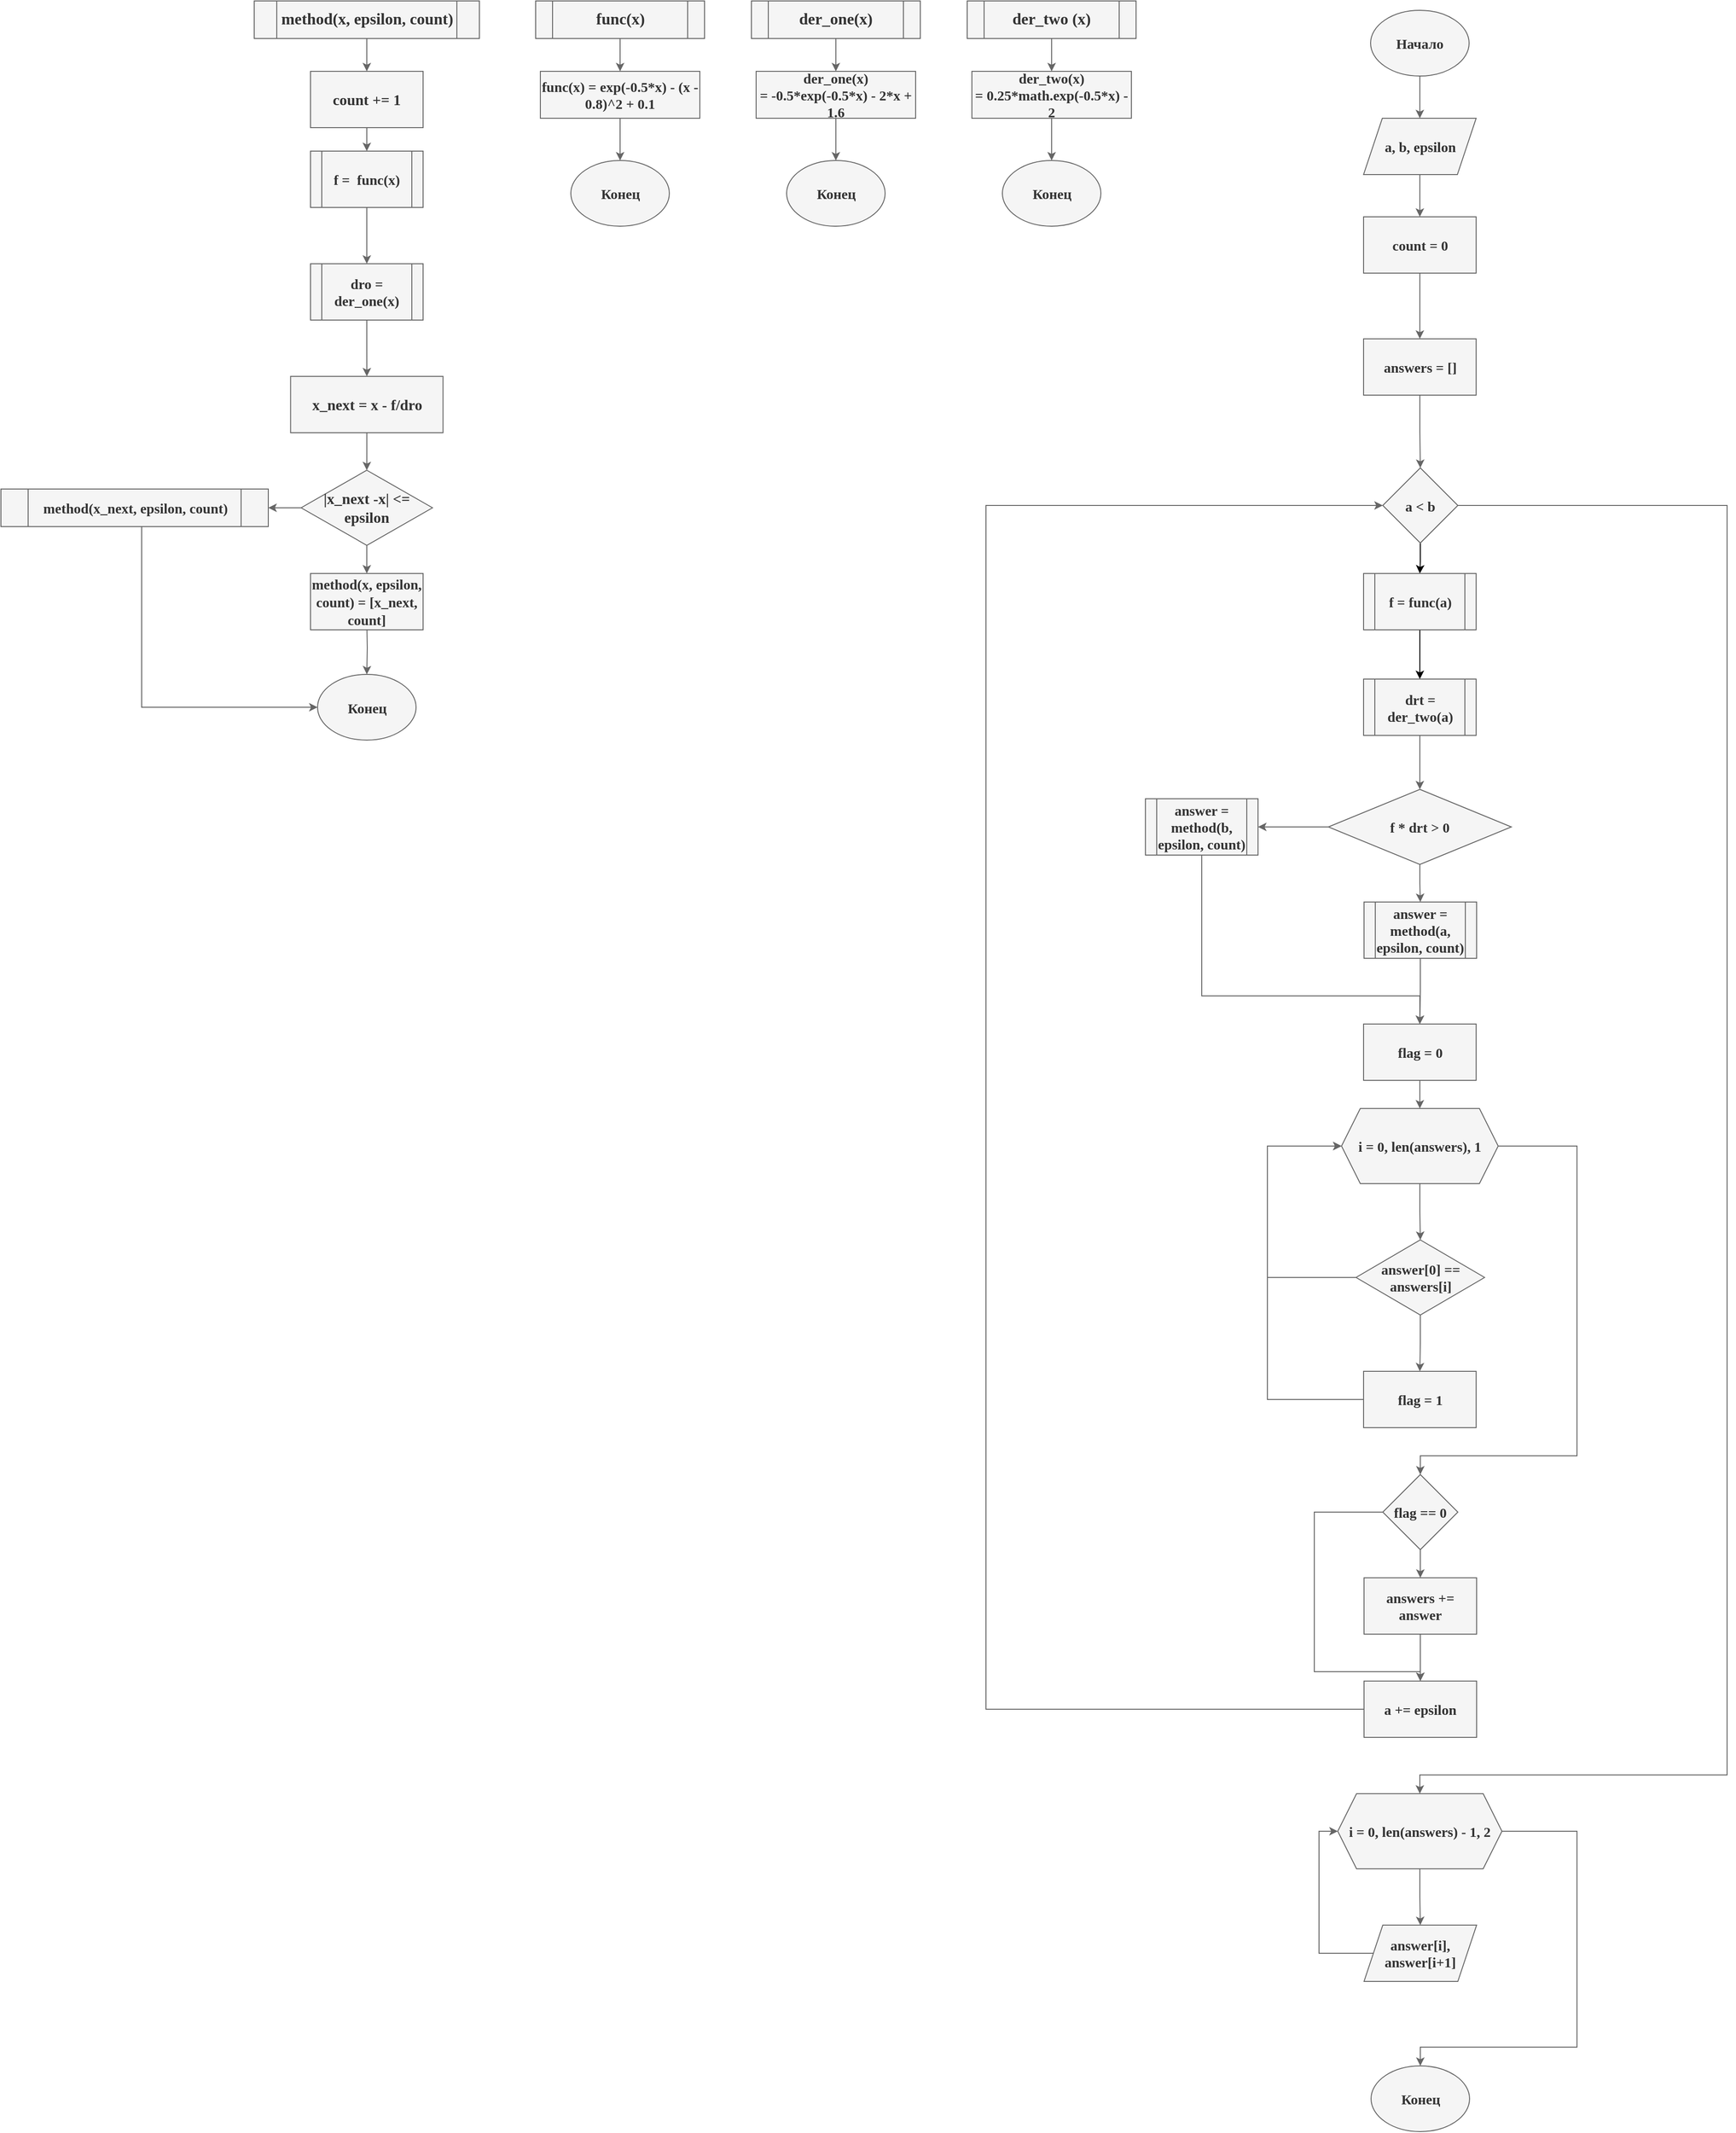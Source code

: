 <mxfile version="14.4.2" type="device"><diagram id="C5RBs43oDa-KdzZeNtuy" name="Page-1"><mxGraphModel dx="2692" dy="552" grid="1" gridSize="10" guides="1" tooltips="1" connect="1" arrows="1" fold="1" page="1" pageScale="1" pageWidth="827" pageHeight="1169" math="0" shadow="0"><root><mxCell id="WIyWlLk6GJQsqaUBKTNV-0"/><mxCell id="WIyWlLk6GJQsqaUBKTNV-1" parent="WIyWlLk6GJQsqaUBKTNV-0"/><mxCell id="PY71T5R1YU1nJ_wd4Rh_-10" value="" style="edgeStyle=orthogonalEdgeStyle;rounded=0;orthogonalLoop=1;jettySize=auto;html=1;entryX=0.5;entryY=0;entryDx=0;entryDy=0;strokeWidth=1;fontFamily=Times New Roman;fillColor=#f5f5f5;strokeColor=#666666;fontStyle=1" parent="WIyWlLk6GJQsqaUBKTNV-1" source="PY71T5R1YU1nJ_wd4Rh_-0" target="PY71T5R1YU1nJ_wd4Rh_-1" edge="1"><mxGeometry relative="1" as="geometry"/></mxCell><mxCell id="PY71T5R1YU1nJ_wd4Rh_-0" value="&lt;span style=&quot;font-size: 17px;&quot;&gt;der_two (x)&lt;/span&gt;" style="shape=process;whiteSpace=wrap;html=1;backgroundOutline=1;strokeWidth=1;fontFamily=Times New Roman;fontSize=17;fillColor=#f5f5f5;strokeColor=#666666;fontColor=#333333;fontStyle=1" parent="WIyWlLk6GJQsqaUBKTNV-1" vertex="1"><mxGeometry x="10" y="10" width="180" height="40" as="geometry"/></mxCell><mxCell id="PY71T5R1YU1nJ_wd4Rh_-11" value="" style="edgeStyle=orthogonalEdgeStyle;rounded=0;orthogonalLoop=1;jettySize=auto;html=1;strokeWidth=1;fontFamily=Times New Roman;fillColor=#f5f5f5;strokeColor=#666666;entryX=0.5;entryY=0;entryDx=0;entryDy=0;fontStyle=1" parent="WIyWlLk6GJQsqaUBKTNV-1" source="PY71T5R1YU1nJ_wd4Rh_-1" target="1kXEthfvPK5-8YO4eVUv-23" edge="1"><mxGeometry relative="1" as="geometry"><mxPoint x="100" y="162.5" as="targetPoint"/></mxGeometry></mxCell><mxCell id="PY71T5R1YU1nJ_wd4Rh_-1" value="&lt;font&gt;&lt;span style=&quot;font-size: 15px&quot;&gt;&lt;span&gt;der_two(x) =&amp;nbsp;&lt;/span&gt;&lt;/span&gt;&lt;span style=&quot;font-size: 15px&quot;&gt;&lt;span&gt;0.25*math.exp(-0.5*x) - 2&lt;/span&gt;&lt;/span&gt;&lt;/font&gt;" style="rounded=0;whiteSpace=wrap;html=1;strokeWidth=1;fontFamily=Times New Roman;fillColor=#f5f5f5;strokeColor=#666666;fontColor=#333333;fontStyle=1" parent="WIyWlLk6GJQsqaUBKTNV-1" vertex="1"><mxGeometry x="15" y="85" width="170" height="50" as="geometry"/></mxCell><mxCell id="PY71T5R1YU1nJ_wd4Rh_-12" value="" style="edgeStyle=orthogonalEdgeStyle;rounded=0;orthogonalLoop=1;jettySize=auto;html=1;strokeWidth=1;entryX=0.5;entryY=0;entryDx=0;entryDy=0;fontFamily=Times New Roman;fillColor=#f5f5f5;strokeColor=#666666;fontStyle=1" parent="WIyWlLk6GJQsqaUBKTNV-1" source="PY71T5R1YU1nJ_wd4Rh_-13" target="PY71T5R1YU1nJ_wd4Rh_-15" edge="1"><mxGeometry relative="1" as="geometry"><mxPoint x="-80" y="70" as="targetPoint"/></mxGeometry></mxCell><mxCell id="PY71T5R1YU1nJ_wd4Rh_-13" value="&lt;font style=&quot;font-size: 17px;&quot;&gt;&lt;span style=&quot;font-size: 17px;&quot;&gt;&lt;span style=&quot;font-size: 17px;&quot;&gt;der_one(x)&lt;/span&gt;&lt;/span&gt;&lt;/font&gt;" style="shape=process;whiteSpace=wrap;html=1;backgroundOutline=1;strokeWidth=1;fontFamily=Times New Roman;fontSize=17;fillColor=#f5f5f5;strokeColor=#666666;fontColor=#333333;fontStyle=1" parent="WIyWlLk6GJQsqaUBKTNV-1" vertex="1"><mxGeometry x="-220" y="10" width="180" height="40" as="geometry"/></mxCell><mxCell id="PY71T5R1YU1nJ_wd4Rh_-14" value="" style="edgeStyle=orthogonalEdgeStyle;rounded=0;orthogonalLoop=1;jettySize=auto;html=1;strokeWidth=1;fontFamily=Times New Roman;fillColor=#f5f5f5;strokeColor=#666666;entryX=0.5;entryY=0;entryDx=0;entryDy=0;fontStyle=1" parent="WIyWlLk6GJQsqaUBKTNV-1" source="PY71T5R1YU1nJ_wd4Rh_-15" target="1kXEthfvPK5-8YO4eVUv-22" edge="1"><mxGeometry relative="1" as="geometry"><mxPoint x="-130" y="160" as="targetPoint"/></mxGeometry></mxCell><mxCell id="PY71T5R1YU1nJ_wd4Rh_-15" value="&lt;font&gt;&lt;span style=&quot;font-size: 15px&quot;&gt;&lt;span&gt;der_one(x) =&amp;nbsp;&lt;/span&gt;&lt;/span&gt;&lt;span style=&quot;font-size: 15px&quot;&gt;&lt;span&gt;-0.5*exp(-0.5*x) - 2*x + 1.6&lt;/span&gt;&lt;/span&gt;&lt;/font&gt;" style="rounded=0;whiteSpace=wrap;html=1;strokeWidth=1;fontFamily=Times New Roman;fillColor=#f5f5f5;strokeColor=#666666;fontColor=#333333;fontStyle=1" parent="WIyWlLk6GJQsqaUBKTNV-1" vertex="1"><mxGeometry x="-215" y="85" width="170" height="50" as="geometry"/></mxCell><mxCell id="PY71T5R1YU1nJ_wd4Rh_-22" value="" style="edgeStyle=orthogonalEdgeStyle;rounded=0;orthogonalLoop=1;jettySize=auto;html=1;entryX=0.5;entryY=0;entryDx=0;entryDy=0;strokeWidth=1;fontFamily=Times New Roman;fillColor=#f5f5f5;strokeColor=#666666;fontStyle=1" parent="WIyWlLk6GJQsqaUBKTNV-1" source="PY71T5R1YU1nJ_wd4Rh_-23" target="PY71T5R1YU1nJ_wd4Rh_-25" edge="1"><mxGeometry relative="1" as="geometry"/></mxCell><mxCell id="PY71T5R1YU1nJ_wd4Rh_-23" value="&lt;font style=&quot;font-size: 17px;&quot;&gt;&lt;span style=&quot;font-size: 17px;&quot;&gt;&lt;span style=&quot;font-size: 17px;&quot;&gt;func(x)&lt;/span&gt;&lt;/span&gt;&lt;/font&gt;" style="shape=process;html=1;backgroundOutline=1;strokeWidth=1;fontFamily=Times New Roman;fontSize=17;fillColor=#f5f5f5;strokeColor=#666666;fontColor=#333333;fontStyle=1" parent="WIyWlLk6GJQsqaUBKTNV-1" vertex="1"><mxGeometry x="-450" y="10" width="180" height="40" as="geometry"/></mxCell><mxCell id="PY71T5R1YU1nJ_wd4Rh_-24" value="" style="edgeStyle=orthogonalEdgeStyle;rounded=0;orthogonalLoop=1;jettySize=auto;html=1;strokeWidth=1;fontFamily=Times New Roman;fillColor=#f5f5f5;strokeColor=#666666;entryX=0.5;entryY=0;entryDx=0;entryDy=0;fontStyle=1" parent="WIyWlLk6GJQsqaUBKTNV-1" source="PY71T5R1YU1nJ_wd4Rh_-25" target="1kXEthfvPK5-8YO4eVUv-21" edge="1"><mxGeometry relative="1" as="geometry"><mxPoint x="-360" y="160" as="targetPoint"/></mxGeometry></mxCell><mxCell id="PY71T5R1YU1nJ_wd4Rh_-25" value="&lt;font&gt;&lt;span style=&quot;font-size: 15px&quot;&gt;&lt;span&gt;func(x) = exp(-0.5*x) - (x - 0.8)^2 + 0.1&lt;/span&gt;&lt;/span&gt;&lt;/font&gt;" style="rounded=0;whiteSpace=wrap;html=1;strokeWidth=1;fontFamily=Times New Roman;fillColor=#f5f5f5;strokeColor=#666666;fontColor=#333333;fontStyle=1" parent="WIyWlLk6GJQsqaUBKTNV-1" vertex="1"><mxGeometry x="-445" y="85" width="170" height="50" as="geometry"/></mxCell><mxCell id="1kXEthfvPK5-8YO4eVUv-5" value="" style="edgeStyle=orthogonalEdgeStyle;rounded=0;orthogonalLoop=1;jettySize=auto;html=1;entryX=0.5;entryY=0;entryDx=0;entryDy=0;strokeWidth=1;fontFamily=Times New Roman;fillColor=#f5f5f5;strokeColor=#666666;fontStyle=1" parent="WIyWlLk6GJQsqaUBKTNV-1" source="1kXEthfvPK5-8YO4eVUv-6" edge="1"><mxGeometry relative="1" as="geometry"><mxPoint x="-630" y="85" as="targetPoint"/></mxGeometry></mxCell><mxCell id="1kXEthfvPK5-8YO4eVUv-6" value="&lt;span&gt;method(x, epsilon, count)&lt;/span&gt;" style="shape=process;html=1;backgroundOutline=1;strokeWidth=1;fontFamily=Times New Roman;fontSize=17;fillColor=#f5f5f5;strokeColor=#666666;fontColor=#333333;fontStyle=1" parent="WIyWlLk6GJQsqaUBKTNV-1" vertex="1"><mxGeometry x="-750" y="10" width="240" height="40" as="geometry"/></mxCell><mxCell id="1kXEthfvPK5-8YO4eVUv-7" value="" style="edgeStyle=orthogonalEdgeStyle;rounded=0;orthogonalLoop=1;jettySize=auto;html=1;strokeWidth=1;fontFamily=Times New Roman;fillColor=#f5f5f5;strokeColor=#666666;fontStyle=1;entryX=0.5;entryY=0;entryDx=0;entryDy=0;" parent="WIyWlLk6GJQsqaUBKTNV-1" target="M6S5htgoqgo5O37n5M8g-28" edge="1"><mxGeometry relative="1" as="geometry"><mxPoint x="-630" y="670" as="sourcePoint"/><mxPoint x="-630" y="750" as="targetPoint"/></mxGeometry></mxCell><mxCell id="INAKOE53T610vXr3AMrP-4" style="edgeStyle=orthogonalEdgeStyle;rounded=0;orthogonalLoop=1;jettySize=auto;html=1;entryX=0.5;entryY=0;entryDx=0;entryDy=0;fillColor=#f5f5f5;strokeColor=#666666;" edge="1" parent="WIyWlLk6GJQsqaUBKTNV-1" source="1kXEthfvPK5-8YO4eVUv-10" target="INAKOE53T610vXr3AMrP-0"><mxGeometry relative="1" as="geometry"/></mxCell><mxCell id="1kXEthfvPK5-8YO4eVUv-10" value="count += 1" style="rounded=0;whiteSpace=wrap;html=1;strokeColor=#666666;strokeWidth=1;fontFamily=Times New Roman;fontSize=16;fillColor=#f5f5f5;fontColor=#333333;fontStyle=1" parent="WIyWlLk6GJQsqaUBKTNV-1" vertex="1"><mxGeometry x="-690" y="85" width="120" height="60" as="geometry"/></mxCell><mxCell id="JoQrvd1YEYKL_5lZPLl7-1" value="" style="edgeStyle=orthogonalEdgeStyle;rounded=0;orthogonalLoop=1;jettySize=auto;html=1;fontFamily=Times New Roman;fillColor=#f5f5f5;strokeColor=#666666;" parent="WIyWlLk6GJQsqaUBKTNV-1" source="1kXEthfvPK5-8YO4eVUv-11" target="1kXEthfvPK5-8YO4eVUv-12" edge="1"><mxGeometry relative="1" as="geometry"/></mxCell><mxCell id="1kXEthfvPK5-8YO4eVUv-11" value="x_next = x - f/dro" style="rounded=0;whiteSpace=wrap;html=1;strokeColor=#666666;strokeWidth=1;fontFamily=Times New Roman;fontSize=16;fillColor=#f5f5f5;fontColor=#333333;fontStyle=1" parent="WIyWlLk6GJQsqaUBKTNV-1" vertex="1"><mxGeometry x="-711.25" y="410" width="162.5" height="60" as="geometry"/></mxCell><mxCell id="1kXEthfvPK5-8YO4eVUv-14" value="" style="edgeStyle=orthogonalEdgeStyle;rounded=0;orthogonalLoop=1;jettySize=auto;html=1;strokeColor=#666666;strokeWidth=1;fontFamily=Times New Roman;fontSize=16;fillColor=#f5f5f5;fontStyle=1" parent="WIyWlLk6GJQsqaUBKTNV-1" source="1kXEthfvPK5-8YO4eVUv-12" target="1kXEthfvPK5-8YO4eVUv-13" edge="1"><mxGeometry relative="1" as="geometry"/></mxCell><mxCell id="1kXEthfvPK5-8YO4eVUv-18" value="" style="edgeStyle=orthogonalEdgeStyle;rounded=0;orthogonalLoop=1;jettySize=auto;html=1;strokeColor=#666666;strokeWidth=1;fontFamily=Times New Roman;fontSize=16;fillColor=#f5f5f5;fontStyle=1" parent="WIyWlLk6GJQsqaUBKTNV-1" source="1kXEthfvPK5-8YO4eVUv-12" target="1kXEthfvPK5-8YO4eVUv-17" edge="1"><mxGeometry relative="1" as="geometry"/></mxCell><mxCell id="1kXEthfvPK5-8YO4eVUv-12" value="|x_next -x| &amp;lt;= epsilon" style="rhombus;whiteSpace=wrap;html=1;strokeColor=#666666;strokeWidth=1;fontFamily=Times New Roman;fontSize=16;fillColor=#f5f5f5;fontColor=#333333;fontStyle=1" parent="WIyWlLk6GJQsqaUBKTNV-1" vertex="1"><mxGeometry x="-700" y="510" width="140" height="80" as="geometry"/></mxCell><mxCell id="M6S5htgoqgo5O37n5M8g-29" style="edgeStyle=orthogonalEdgeStyle;rounded=0;orthogonalLoop=1;jettySize=auto;html=1;entryX=0;entryY=0.5;entryDx=0;entryDy=0;fontFamily=Times New Roman;fontSize=15;fillColor=#f5f5f5;strokeColor=#666666;" parent="WIyWlLk6GJQsqaUBKTNV-1" source="1kXEthfvPK5-8YO4eVUv-13" target="M6S5htgoqgo5O37n5M8g-28" edge="1"><mxGeometry relative="1" as="geometry"><Array as="points"><mxPoint x="-870" y="763"/></Array></mxGeometry></mxCell><mxCell id="1kXEthfvPK5-8YO4eVUv-13" value="&lt;span style=&quot;font-size: 15px;&quot;&gt;method(x_next, epsilon, count)&lt;/span&gt;" style="shape=process;html=1;backgroundOutline=1;strokeWidth=1;fontFamily=Times New Roman;fontSize=15;fillColor=#f5f5f5;strokeColor=#666666;fontColor=#333333;fontStyle=1" parent="WIyWlLk6GJQsqaUBKTNV-1" vertex="1"><mxGeometry x="-1020" y="530" width="285" height="40" as="geometry"/></mxCell><mxCell id="1kXEthfvPK5-8YO4eVUv-17" value="&lt;font style=&quot;font-size: 15px&quot;&gt;&lt;span style=&quot;color: rgb(51 , 51 , 51)&quot;&gt;method(x, epsilon, count) = [&lt;/span&gt;x_next, count]&lt;/font&gt;" style="rounded=0;whiteSpace=wrap;html=1;strokeColor=#666666;strokeWidth=1;fontFamily=Times New Roman;fontSize=16;fillColor=#f5f5f5;fontColor=#333333;fontStyle=1" parent="WIyWlLk6GJQsqaUBKTNV-1" vertex="1"><mxGeometry x="-690" y="620" width="120" height="60" as="geometry"/></mxCell><mxCell id="1kXEthfvPK5-8YO4eVUv-21" value="Конец" style="ellipse;whiteSpace=wrap;html=1;strokeColor=#666666;strokeWidth=1;fontFamily=Times New Roman;fontSize=15;fillColor=#f5f5f5;fontColor=#333333;fontStyle=1" parent="WIyWlLk6GJQsqaUBKTNV-1" vertex="1"><mxGeometry x="-412.5" y="180" width="105" height="70" as="geometry"/></mxCell><mxCell id="1kXEthfvPK5-8YO4eVUv-22" value="Конец" style="ellipse;whiteSpace=wrap;html=1;strokeColor=#666666;strokeWidth=1;fontFamily=Times New Roman;fontSize=15;fillColor=#f5f5f5;fontColor=#333333;fontStyle=1" parent="WIyWlLk6GJQsqaUBKTNV-1" vertex="1"><mxGeometry x="-182.5" y="180" width="105" height="70" as="geometry"/></mxCell><mxCell id="1kXEthfvPK5-8YO4eVUv-23" value="Конец" style="ellipse;whiteSpace=wrap;html=1;strokeColor=#666666;strokeWidth=1;fontFamily=Times New Roman;fontSize=15;fillColor=#f5f5f5;fontColor=#333333;fontStyle=1" parent="WIyWlLk6GJQsqaUBKTNV-1" vertex="1"><mxGeometry x="47.5" y="180" width="105" height="70" as="geometry"/></mxCell><mxCell id="1kXEthfvPK5-8YO4eVUv-27" value="" style="edgeStyle=orthogonalEdgeStyle;rounded=0;orthogonalLoop=1;jettySize=auto;html=1;strokeColor=#666666;strokeWidth=1;fontFamily=Times New Roman;fontSize=15;fillColor=#f5f5f5;fontStyle=1" parent="WIyWlLk6GJQsqaUBKTNV-1" source="1kXEthfvPK5-8YO4eVUv-24" target="1kXEthfvPK5-8YO4eVUv-26" edge="1"><mxGeometry relative="1" as="geometry"/></mxCell><mxCell id="1kXEthfvPK5-8YO4eVUv-24" value="Начало" style="ellipse;whiteSpace=wrap;html=1;strokeColor=#666666;strokeWidth=1;fontFamily=Times New Roman;fontSize=15;fillColor=#f5f5f5;fontColor=#333333;fontStyle=1" parent="WIyWlLk6GJQsqaUBKTNV-1" vertex="1"><mxGeometry x="440" y="20" width="105" height="70" as="geometry"/></mxCell><mxCell id="1kXEthfvPK5-8YO4eVUv-30" value="" style="edgeStyle=orthogonalEdgeStyle;rounded=0;orthogonalLoop=1;jettySize=auto;html=1;strokeColor=#666666;strokeWidth=1;fontFamily=Times New Roman;fontSize=15;fillColor=#f5f5f5;fontStyle=1" parent="WIyWlLk6GJQsqaUBKTNV-1" source="1kXEthfvPK5-8YO4eVUv-26" target="1kXEthfvPK5-8YO4eVUv-28" edge="1"><mxGeometry relative="1" as="geometry"/></mxCell><mxCell id="1kXEthfvPK5-8YO4eVUv-26" value="a, b, epsilon" style="shape=parallelogram;perimeter=parallelogramPerimeter;whiteSpace=wrap;html=1;fixedSize=1;strokeColor=#666666;strokeWidth=1;fontFamily=Times New Roman;fontSize=15;fillColor=#f5f5f5;fontColor=#333333;fontStyle=1" parent="WIyWlLk6GJQsqaUBKTNV-1" vertex="1"><mxGeometry x="432.5" y="135" width="120" height="60" as="geometry"/></mxCell><mxCell id="M6S5htgoqgo5O37n5M8g-2" value="" style="edgeStyle=orthogonalEdgeStyle;rounded=0;orthogonalLoop=1;jettySize=auto;html=1;fontFamily=Times New Roman;fillColor=#f5f5f5;strokeColor=#666666;" parent="WIyWlLk6GJQsqaUBKTNV-1" source="1kXEthfvPK5-8YO4eVUv-28" target="M6S5htgoqgo5O37n5M8g-1" edge="1"><mxGeometry relative="1" as="geometry"/></mxCell><mxCell id="1kXEthfvPK5-8YO4eVUv-28" value="count = 0" style="rounded=0;whiteSpace=wrap;html=1;strokeColor=#666666;strokeWidth=1;fontFamily=Times New Roman;fontSize=15;fillColor=#f5f5f5;fontColor=#333333;fontStyle=1" parent="WIyWlLk6GJQsqaUBKTNV-1" vertex="1"><mxGeometry x="432.5" y="240" width="120" height="60" as="geometry"/></mxCell><mxCell id="1kXEthfvPK5-8YO4eVUv-35" value="" style="edgeStyle=orthogonalEdgeStyle;rounded=0;orthogonalLoop=1;jettySize=auto;html=1;strokeColor=#666666;strokeWidth=1;fontFamily=Times New Roman;fontSize=15;fillColor=#f5f5f5;fontStyle=1" parent="WIyWlLk6GJQsqaUBKTNV-1" source="1kXEthfvPK5-8YO4eVUv-29" target="1kXEthfvPK5-8YO4eVUv-33" edge="1"><mxGeometry relative="1" as="geometry"/></mxCell><mxCell id="1kXEthfvPK5-8YO4eVUv-36" value="" style="edgeStyle=orthogonalEdgeStyle;rounded=0;orthogonalLoop=1;jettySize=auto;html=1;strokeColor=#666666;strokeWidth=1;fontFamily=Times New Roman;fontSize=15;fillColor=#f5f5f5;fontStyle=1" parent="WIyWlLk6GJQsqaUBKTNV-1" source="1kXEthfvPK5-8YO4eVUv-29" edge="1"><mxGeometry relative="1" as="geometry"><mxPoint x="320" y="890" as="targetPoint"/></mxGeometry></mxCell><mxCell id="1kXEthfvPK5-8YO4eVUv-29" value="f * drt &amp;gt; 0" style="rhombus;whiteSpace=wrap;html=1;strokeColor=#666666;strokeWidth=1;fontFamily=Times New Roman;fontSize=15;fillColor=#f5f5f5;fontColor=#333333;fontStyle=1" parent="WIyWlLk6GJQsqaUBKTNV-1" vertex="1"><mxGeometry x="395" y="850" width="195" height="80" as="geometry"/></mxCell><mxCell id="M6S5htgoqgo5O37n5M8g-10" value="" style="edgeStyle=orthogonalEdgeStyle;rounded=0;orthogonalLoop=1;jettySize=auto;html=1;fontFamily=Times New Roman;fontSize=15;entryX=0.5;entryY=0;entryDx=0;entryDy=0;fillColor=#f5f5f5;strokeColor=#666666;" parent="WIyWlLk6GJQsqaUBKTNV-1" source="1kXEthfvPK5-8YO4eVUv-33" target="M6S5htgoqgo5O37n5M8g-23" edge="1"><mxGeometry relative="1" as="geometry"/></mxCell><mxCell id="1kXEthfvPK5-8YO4eVUv-33" value="&lt;span&gt;answer = method(a, epsilon, count)&lt;/span&gt;" style="shape=process;whiteSpace=wrap;html=1;backgroundOutline=1;strokeColor=#666666;strokeWidth=1;fontFamily=Times New Roman;fontSize=15;fillColor=#f5f5f5;fontColor=#333333;fontStyle=1" parent="WIyWlLk6GJQsqaUBKTNV-1" vertex="1"><mxGeometry x="433" y="970" width="120" height="60" as="geometry"/></mxCell><mxCell id="M6S5htgoqgo5O37n5M8g-11" style="edgeStyle=orthogonalEdgeStyle;rounded=0;orthogonalLoop=1;jettySize=auto;html=1;entryX=0.5;entryY=0;entryDx=0;entryDy=0;fontFamily=Times New Roman;fontSize=15;fillColor=#f5f5f5;strokeColor=#666666;" parent="WIyWlLk6GJQsqaUBKTNV-1" target="M6S5htgoqgo5O37n5M8g-23" edge="1"><mxGeometry relative="1" as="geometry"><Array as="points"><mxPoint x="260" y="1070"/><mxPoint x="493" y="1070"/></Array><mxPoint x="260" y="920" as="sourcePoint"/></mxGeometry></mxCell><mxCell id="1kXEthfvPK5-8YO4eVUv-34" value="&lt;span&gt;answer = method(b, epsilon, count)&lt;/span&gt;" style="shape=process;whiteSpace=wrap;html=1;backgroundOutline=1;strokeColor=#666666;strokeWidth=1;fontFamily=Times New Roman;fontSize=15;fillColor=#f5f5f5;fontColor=#333333;fontStyle=1" parent="WIyWlLk6GJQsqaUBKTNV-1" vertex="1"><mxGeometry x="200" y="860" width="120" height="60" as="geometry"/></mxCell><mxCell id="1kXEthfvPK5-8YO4eVUv-42" value="" style="edgeStyle=orthogonalEdgeStyle;rounded=0;orthogonalLoop=1;jettySize=auto;html=1;strokeColor=#666666;strokeWidth=1;fontFamily=Times New Roman;fontSize=15;fillColor=#f5f5f5;fontStyle=1" parent="WIyWlLk6GJQsqaUBKTNV-1" source="1kXEthfvPK5-8YO4eVUv-38" target="1kXEthfvPK5-8YO4eVUv-41" edge="1"><mxGeometry relative="1" as="geometry"/></mxCell><mxCell id="1kXEthfvPK5-8YO4eVUv-45" style="edgeStyle=orthogonalEdgeStyle;rounded=0;orthogonalLoop=1;jettySize=auto;html=1;entryX=0.5;entryY=0;entryDx=0;entryDy=0;strokeColor=#666666;strokeWidth=1;fontFamily=Times New Roman;fontSize=15;fillColor=#f5f5f5;fontStyle=1" parent="WIyWlLk6GJQsqaUBKTNV-1" source="1kXEthfvPK5-8YO4eVUv-38" target="1kXEthfvPK5-8YO4eVUv-44" edge="1"><mxGeometry relative="1" as="geometry"><Array as="points"><mxPoint x="660" y="1960"/><mxPoint x="660" y="2190"/></Array></mxGeometry></mxCell><mxCell id="1kXEthfvPK5-8YO4eVUv-38" value="i = 0, len(answers) - 1, 2" style="shape=hexagon;perimeter=hexagonPerimeter2;whiteSpace=wrap;html=1;fixedSize=1;strokeColor=#666666;strokeWidth=1;fontFamily=Times New Roman;fontSize=15;fillColor=#f5f5f5;fontColor=#333333;fontStyle=1" parent="WIyWlLk6GJQsqaUBKTNV-1" vertex="1"><mxGeometry x="405" y="1920" width="175" height="80" as="geometry"/></mxCell><mxCell id="1kXEthfvPK5-8YO4eVUv-43" style="edgeStyle=orthogonalEdgeStyle;rounded=0;orthogonalLoop=1;jettySize=auto;html=1;entryX=0;entryY=0.5;entryDx=0;entryDy=0;strokeColor=#666666;strokeWidth=1;fontFamily=Times New Roman;fontSize=15;fillColor=#f5f5f5;fontStyle=1" parent="WIyWlLk6GJQsqaUBKTNV-1" source="1kXEthfvPK5-8YO4eVUv-41" target="1kXEthfvPK5-8YO4eVUv-38" edge="1"><mxGeometry relative="1" as="geometry"><Array as="points"><mxPoint x="385" y="2090"/><mxPoint x="385" y="1960"/></Array></mxGeometry></mxCell><mxCell id="1kXEthfvPK5-8YO4eVUv-41" value="answer[i], answer[i+1]" style="shape=parallelogram;perimeter=parallelogramPerimeter;whiteSpace=wrap;html=1;fixedSize=1;strokeColor=#666666;strokeWidth=1;fontFamily=Times New Roman;fontSize=15;fillColor=#f5f5f5;fontColor=#333333;fontStyle=1" parent="WIyWlLk6GJQsqaUBKTNV-1" vertex="1"><mxGeometry x="433" y="2060" width="120" height="60" as="geometry"/></mxCell><mxCell id="1kXEthfvPK5-8YO4eVUv-44" value="Конец" style="ellipse;whiteSpace=wrap;html=1;strokeColor=#666666;strokeWidth=1;fontFamily=Times New Roman;fontSize=15;fillColor=#f5f5f5;fontColor=#333333;fontStyle=1" parent="WIyWlLk6GJQsqaUBKTNV-1" vertex="1"><mxGeometry x="440.5" y="2210" width="105" height="70" as="geometry"/></mxCell><mxCell id="M6S5htgoqgo5O37n5M8g-4" value="" style="edgeStyle=orthogonalEdgeStyle;rounded=0;orthogonalLoop=1;jettySize=auto;html=1;fillColor=#f5f5f5;strokeColor=#666666;fontStyle=1;fontFamily=Times New Roman;" parent="WIyWlLk6GJQsqaUBKTNV-1" source="M6S5htgoqgo5O37n5M8g-1" target="M6S5htgoqgo5O37n5M8g-3" edge="1"><mxGeometry relative="1" as="geometry"/></mxCell><mxCell id="M6S5htgoqgo5O37n5M8g-1" value="answers = []" style="rounded=0;whiteSpace=wrap;html=1;fillColor=#f5f5f5;strokeColor=#666666;fontColor=#333333;fontStyle=1;fontFamily=Times New Roman;fontSize=15;" parent="WIyWlLk6GJQsqaUBKTNV-1" vertex="1"><mxGeometry x="432.5" y="370" width="120" height="60" as="geometry"/></mxCell><mxCell id="M6S5htgoqgo5O37n5M8g-5" value="" style="edgeStyle=orthogonalEdgeStyle;rounded=0;orthogonalLoop=1;jettySize=auto;html=1;fontFamily=Times New Roman;fillColor=#f5f5f5;strokeColor=#666666;" parent="WIyWlLk6GJQsqaUBKTNV-1" source="INAKOE53T610vXr3AMrP-7" target="1kXEthfvPK5-8YO4eVUv-29" edge="1"><mxGeometry relative="1" as="geometry"/></mxCell><mxCell id="M6S5htgoqgo5O37n5M8g-8" style="edgeStyle=orthogonalEdgeStyle;rounded=0;orthogonalLoop=1;jettySize=auto;html=1;entryX=0.5;entryY=0;entryDx=0;entryDy=0;exitX=1;exitY=0.5;exitDx=0;exitDy=0;fontFamily=Times New Roman;fillColor=#f5f5f5;strokeColor=#666666;" parent="WIyWlLk6GJQsqaUBKTNV-1" source="M6S5htgoqgo5O37n5M8g-3" target="1kXEthfvPK5-8YO4eVUv-38" edge="1"><mxGeometry relative="1" as="geometry"><Array as="points"><mxPoint x="820" y="548"/><mxPoint x="820" y="1900"/><mxPoint x="493" y="1900"/></Array></mxGeometry></mxCell><mxCell id="INAKOE53T610vXr3AMrP-9" value="" style="edgeStyle=orthogonalEdgeStyle;rounded=0;orthogonalLoop=1;jettySize=auto;html=1;fontFamily=Times New Roman;fontSize=15;" edge="1" parent="WIyWlLk6GJQsqaUBKTNV-1" source="M6S5htgoqgo5O37n5M8g-3" target="INAKOE53T610vXr3AMrP-6"><mxGeometry relative="1" as="geometry"/></mxCell><mxCell id="M6S5htgoqgo5O37n5M8g-3" value="a &amp;lt; b" style="rhombus;whiteSpace=wrap;html=1;fillColor=#f5f5f5;strokeColor=#666666;fontColor=#333333;fontStyle=1;fontFamily=Times New Roman;fontSize=15;" parent="WIyWlLk6GJQsqaUBKTNV-1" vertex="1"><mxGeometry x="453" y="507.5" width="80" height="80" as="geometry"/></mxCell><mxCell id="M6S5htgoqgo5O37n5M8g-7" style="edgeStyle=orthogonalEdgeStyle;rounded=0;orthogonalLoop=1;jettySize=auto;html=1;entryX=0;entryY=0.5;entryDx=0;entryDy=0;fontFamily=Times New Roman;exitX=0.5;exitY=1;exitDx=0;exitDy=0;fillColor=#f5f5f5;strokeColor=#666666;" parent="WIyWlLk6GJQsqaUBKTNV-1" source="M6S5htgoqgo5O37n5M8g-6" target="M6S5htgoqgo5O37n5M8g-3" edge="1"><mxGeometry relative="1" as="geometry"><Array as="points"><mxPoint x="493" y="1830"/><mxPoint x="30" y="1830"/><mxPoint x="30" y="548"/></Array></mxGeometry></mxCell><mxCell id="M6S5htgoqgo5O37n5M8g-6" value="a += epsilon" style="rounded=0;whiteSpace=wrap;html=1;fontStyle=1;fontFamily=Times New Roman;fontSize=15;fillColor=#f5f5f5;strokeColor=#666666;fontColor=#333333;" parent="WIyWlLk6GJQsqaUBKTNV-1" vertex="1"><mxGeometry x="433" y="1800" width="120" height="60" as="geometry"/></mxCell><mxCell id="M6S5htgoqgo5O37n5M8g-18" value="" style="edgeStyle=orthogonalEdgeStyle;rounded=0;orthogonalLoop=1;jettySize=auto;html=1;fontFamily=Times New Roman;fontSize=15;fontStyle=1;fillColor=#f5f5f5;strokeColor=#666666;" parent="WIyWlLk6GJQsqaUBKTNV-1" source="M6S5htgoqgo5O37n5M8g-9" target="M6S5htgoqgo5O37n5M8g-17" edge="1"><mxGeometry relative="1" as="geometry"/></mxCell><mxCell id="M6S5htgoqgo5O37n5M8g-26" style="edgeStyle=orthogonalEdgeStyle;rounded=0;orthogonalLoop=1;jettySize=auto;html=1;entryX=0.5;entryY=0;entryDx=0;entryDy=0;fontFamily=Times New Roman;fontSize=15;fillColor=#f5f5f5;strokeColor=#666666;" parent="WIyWlLk6GJQsqaUBKTNV-1" source="M6S5htgoqgo5O37n5M8g-9" target="M6S5htgoqgo5O37n5M8g-12" edge="1"><mxGeometry relative="1" as="geometry"><Array as="points"><mxPoint x="660" y="1230"/><mxPoint x="660" y="1560"/><mxPoint x="493" y="1560"/></Array></mxGeometry></mxCell><mxCell id="M6S5htgoqgo5O37n5M8g-9" value="i = 0, len(answers), 1" style="shape=hexagon;perimeter=hexagonPerimeter2;whiteSpace=wrap;html=1;fixedSize=1;fontFamily=Times New Roman;fontSize=15;fontStyle=1;fillColor=#f5f5f5;strokeColor=#666666;fontColor=#333333;" parent="WIyWlLk6GJQsqaUBKTNV-1" vertex="1"><mxGeometry x="409" y="1190" width="167" height="80" as="geometry"/></mxCell><mxCell id="M6S5htgoqgo5O37n5M8g-14" value="" style="edgeStyle=orthogonalEdgeStyle;rounded=0;orthogonalLoop=1;jettySize=auto;html=1;fontFamily=Times New Roman;fontSize=15;fontStyle=1;fillColor=#f5f5f5;strokeColor=#666666;" parent="WIyWlLk6GJQsqaUBKTNV-1" source="M6S5htgoqgo5O37n5M8g-12" target="M6S5htgoqgo5O37n5M8g-13" edge="1"><mxGeometry relative="1" as="geometry"/></mxCell><mxCell id="M6S5htgoqgo5O37n5M8g-16" style="edgeStyle=orthogonalEdgeStyle;rounded=0;orthogonalLoop=1;jettySize=auto;html=1;entryX=0.5;entryY=0;entryDx=0;entryDy=0;fontFamily=Times New Roman;fontSize=15;fillColor=#f5f5f5;strokeColor=#666666;" parent="WIyWlLk6GJQsqaUBKTNV-1" source="M6S5htgoqgo5O37n5M8g-12" target="M6S5htgoqgo5O37n5M8g-6" edge="1"><mxGeometry relative="1" as="geometry"><Array as="points"><mxPoint x="380" y="1620"/><mxPoint x="380" y="1790"/><mxPoint x="493" y="1790"/></Array></mxGeometry></mxCell><mxCell id="M6S5htgoqgo5O37n5M8g-12" value="flag == 0" style="rhombus;whiteSpace=wrap;html=1;fontFamily=Times New Roman;fontSize=15;fontStyle=1;fillColor=#f5f5f5;strokeColor=#666666;fontColor=#333333;" parent="WIyWlLk6GJQsqaUBKTNV-1" vertex="1"><mxGeometry x="453" y="1580" width="80" height="80" as="geometry"/></mxCell><mxCell id="M6S5htgoqgo5O37n5M8g-15" value="" style="edgeStyle=orthogonalEdgeStyle;rounded=0;orthogonalLoop=1;jettySize=auto;html=1;fontFamily=Times New Roman;fontSize=15;fillColor=#f5f5f5;strokeColor=#666666;" parent="WIyWlLk6GJQsqaUBKTNV-1" source="M6S5htgoqgo5O37n5M8g-13" target="M6S5htgoqgo5O37n5M8g-6" edge="1"><mxGeometry relative="1" as="geometry"/></mxCell><mxCell id="M6S5htgoqgo5O37n5M8g-13" value="answers += answer" style="rounded=0;whiteSpace=wrap;html=1;fontFamily=Times New Roman;fontSize=15;fontStyle=1;fillColor=#f5f5f5;strokeColor=#666666;fontColor=#333333;" parent="WIyWlLk6GJQsqaUBKTNV-1" vertex="1"><mxGeometry x="433" y="1690" width="120" height="60" as="geometry"/></mxCell><mxCell id="M6S5htgoqgo5O37n5M8g-20" value="" style="edgeStyle=orthogonalEdgeStyle;rounded=0;orthogonalLoop=1;jettySize=auto;html=1;fontFamily=Times New Roman;fontSize=15;fontStyle=1;fillColor=#f5f5f5;strokeColor=#666666;" parent="WIyWlLk6GJQsqaUBKTNV-1" source="M6S5htgoqgo5O37n5M8g-17" target="M6S5htgoqgo5O37n5M8g-19" edge="1"><mxGeometry relative="1" as="geometry"/></mxCell><mxCell id="M6S5htgoqgo5O37n5M8g-24" style="edgeStyle=orthogonalEdgeStyle;rounded=0;orthogonalLoop=1;jettySize=auto;html=1;entryX=0;entryY=0.5;entryDx=0;entryDy=0;fontFamily=Times New Roman;fontSize=15;fillColor=#f5f5f5;strokeColor=#666666;" parent="WIyWlLk6GJQsqaUBKTNV-1" source="M6S5htgoqgo5O37n5M8g-17" target="M6S5htgoqgo5O37n5M8g-9" edge="1"><mxGeometry relative="1" as="geometry"><Array as="points"><mxPoint x="330" y="1370"/><mxPoint x="330" y="1230"/></Array></mxGeometry></mxCell><mxCell id="M6S5htgoqgo5O37n5M8g-17" value="answer[0] == answers[i]" style="rhombus;whiteSpace=wrap;html=1;fontFamily=Times New Roman;fontSize=15;fontStyle=1;fillColor=#f5f5f5;strokeColor=#666666;fontColor=#333333;" parent="WIyWlLk6GJQsqaUBKTNV-1" vertex="1"><mxGeometry x="424.5" y="1330" width="137" height="80" as="geometry"/></mxCell><mxCell id="M6S5htgoqgo5O37n5M8g-22" style="edgeStyle=orthogonalEdgeStyle;rounded=0;orthogonalLoop=1;jettySize=auto;html=1;entryX=0;entryY=0.5;entryDx=0;entryDy=0;fontFamily=Times New Roman;fontSize=15;fillColor=#f5f5f5;strokeColor=#666666;" parent="WIyWlLk6GJQsqaUBKTNV-1" source="M6S5htgoqgo5O37n5M8g-19" target="M6S5htgoqgo5O37n5M8g-9" edge="1"><mxGeometry relative="1" as="geometry"><Array as="points"><mxPoint x="330" y="1500"/><mxPoint x="330" y="1230"/></Array></mxGeometry></mxCell><mxCell id="M6S5htgoqgo5O37n5M8g-19" value="flag = 1" style="rounded=0;whiteSpace=wrap;html=1;fontFamily=Times New Roman;fontSize=15;fontStyle=1;fillColor=#f5f5f5;strokeColor=#666666;fontColor=#333333;" parent="WIyWlLk6GJQsqaUBKTNV-1" vertex="1"><mxGeometry x="432.5" y="1470" width="120" height="60" as="geometry"/></mxCell><mxCell id="M6S5htgoqgo5O37n5M8g-25" value="" style="edgeStyle=orthogonalEdgeStyle;rounded=0;orthogonalLoop=1;jettySize=auto;html=1;fontFamily=Times New Roman;fontSize=15;fontStyle=1;fillColor=#f5f5f5;strokeColor=#666666;" parent="WIyWlLk6GJQsqaUBKTNV-1" source="M6S5htgoqgo5O37n5M8g-23" target="M6S5htgoqgo5O37n5M8g-9" edge="1"><mxGeometry relative="1" as="geometry"/></mxCell><mxCell id="M6S5htgoqgo5O37n5M8g-23" value="flag = 0" style="rounded=0;whiteSpace=wrap;html=1;fontFamily=Times New Roman;fontSize=15;fontStyle=1;fillColor=#f5f5f5;strokeColor=#666666;fontColor=#333333;" parent="WIyWlLk6GJQsqaUBKTNV-1" vertex="1"><mxGeometry x="432.5" y="1100" width="120" height="60" as="geometry"/></mxCell><mxCell id="M6S5htgoqgo5O37n5M8g-28" value="Конец" style="ellipse;whiteSpace=wrap;html=1;strokeColor=#666666;strokeWidth=1;fontFamily=Times New Roman;fontSize=15;fillColor=#f5f5f5;fontColor=#333333;fontStyle=1" parent="WIyWlLk6GJQsqaUBKTNV-1" vertex="1"><mxGeometry x="-682.5" y="727.5" width="105" height="70" as="geometry"/></mxCell><mxCell id="INAKOE53T610vXr3AMrP-3" value="" style="edgeStyle=orthogonalEdgeStyle;rounded=0;orthogonalLoop=1;jettySize=auto;html=1;fontStyle=1;fontFamily=Times New Roman;fontSize=15;fillColor=#f5f5f5;strokeColor=#666666;" edge="1" parent="WIyWlLk6GJQsqaUBKTNV-1" source="INAKOE53T610vXr3AMrP-0" target="INAKOE53T610vXr3AMrP-1"><mxGeometry relative="1" as="geometry"/></mxCell><mxCell id="INAKOE53T610vXr3AMrP-0" value="f =&amp;nbsp;&lt;span style=&quot;color: rgb(51, 51, 51); font-size: 15px;&quot;&gt;&amp;nbsp;func(x)&lt;/span&gt;" style="shape=process;whiteSpace=wrap;html=1;backgroundOutline=1;fontStyle=1;fontFamily=Times New Roman;fontSize=15;fillColor=#f5f5f5;strokeColor=#666666;fontColor=#333333;" vertex="1" parent="WIyWlLk6GJQsqaUBKTNV-1"><mxGeometry x="-690" y="170" width="120" height="60" as="geometry"/></mxCell><mxCell id="INAKOE53T610vXr3AMrP-5" value="" style="edgeStyle=orthogonalEdgeStyle;rounded=0;orthogonalLoop=1;jettySize=auto;html=1;fontFamily=Times New Roman;fontSize=15;fillColor=#f5f5f5;strokeColor=#666666;" edge="1" parent="WIyWlLk6GJQsqaUBKTNV-1" source="INAKOE53T610vXr3AMrP-1" target="1kXEthfvPK5-8YO4eVUv-11"><mxGeometry relative="1" as="geometry"/></mxCell><mxCell id="INAKOE53T610vXr3AMrP-1" value="dro = der_one(x)" style="shape=process;whiteSpace=wrap;html=1;backgroundOutline=1;fontStyle=1;fontFamily=Times New Roman;fontSize=15;fillColor=#f5f5f5;strokeColor=#666666;fontColor=#333333;" vertex="1" parent="WIyWlLk6GJQsqaUBKTNV-1"><mxGeometry x="-690" y="290" width="120" height="60" as="geometry"/></mxCell><mxCell id="INAKOE53T610vXr3AMrP-10" value="" style="edgeStyle=orthogonalEdgeStyle;rounded=0;orthogonalLoop=1;jettySize=auto;html=1;fontFamily=Times New Roman;fontSize=15;" edge="1" parent="WIyWlLk6GJQsqaUBKTNV-1" source="INAKOE53T610vXr3AMrP-6" target="INAKOE53T610vXr3AMrP-7"><mxGeometry relative="1" as="geometry"/></mxCell><mxCell id="INAKOE53T610vXr3AMrP-6" value="&lt;span&gt;f = func(a)&lt;/span&gt;" style="shape=process;whiteSpace=wrap;html=1;backgroundOutline=1;strokeColor=#666666;strokeWidth=1;fontFamily=Times New Roman;fontSize=15;fillColor=#f5f5f5;fontColor=#333333;fontStyle=1" vertex="1" parent="WIyWlLk6GJQsqaUBKTNV-1"><mxGeometry x="432.5" y="620" width="120" height="60" as="geometry"/></mxCell><mxCell id="INAKOE53T610vXr3AMrP-7" value="&lt;span&gt;drt = der_two(a)&lt;/span&gt;" style="shape=process;whiteSpace=wrap;html=1;backgroundOutline=1;strokeColor=#666666;strokeWidth=1;fontFamily=Times New Roman;fontSize=15;fillColor=#f5f5f5;fontColor=#333333;fontStyle=1" vertex="1" parent="WIyWlLk6GJQsqaUBKTNV-1"><mxGeometry x="432.5" y="732.5" width="120" height="60" as="geometry"/></mxCell></root></mxGraphModel></diagram></mxfile>